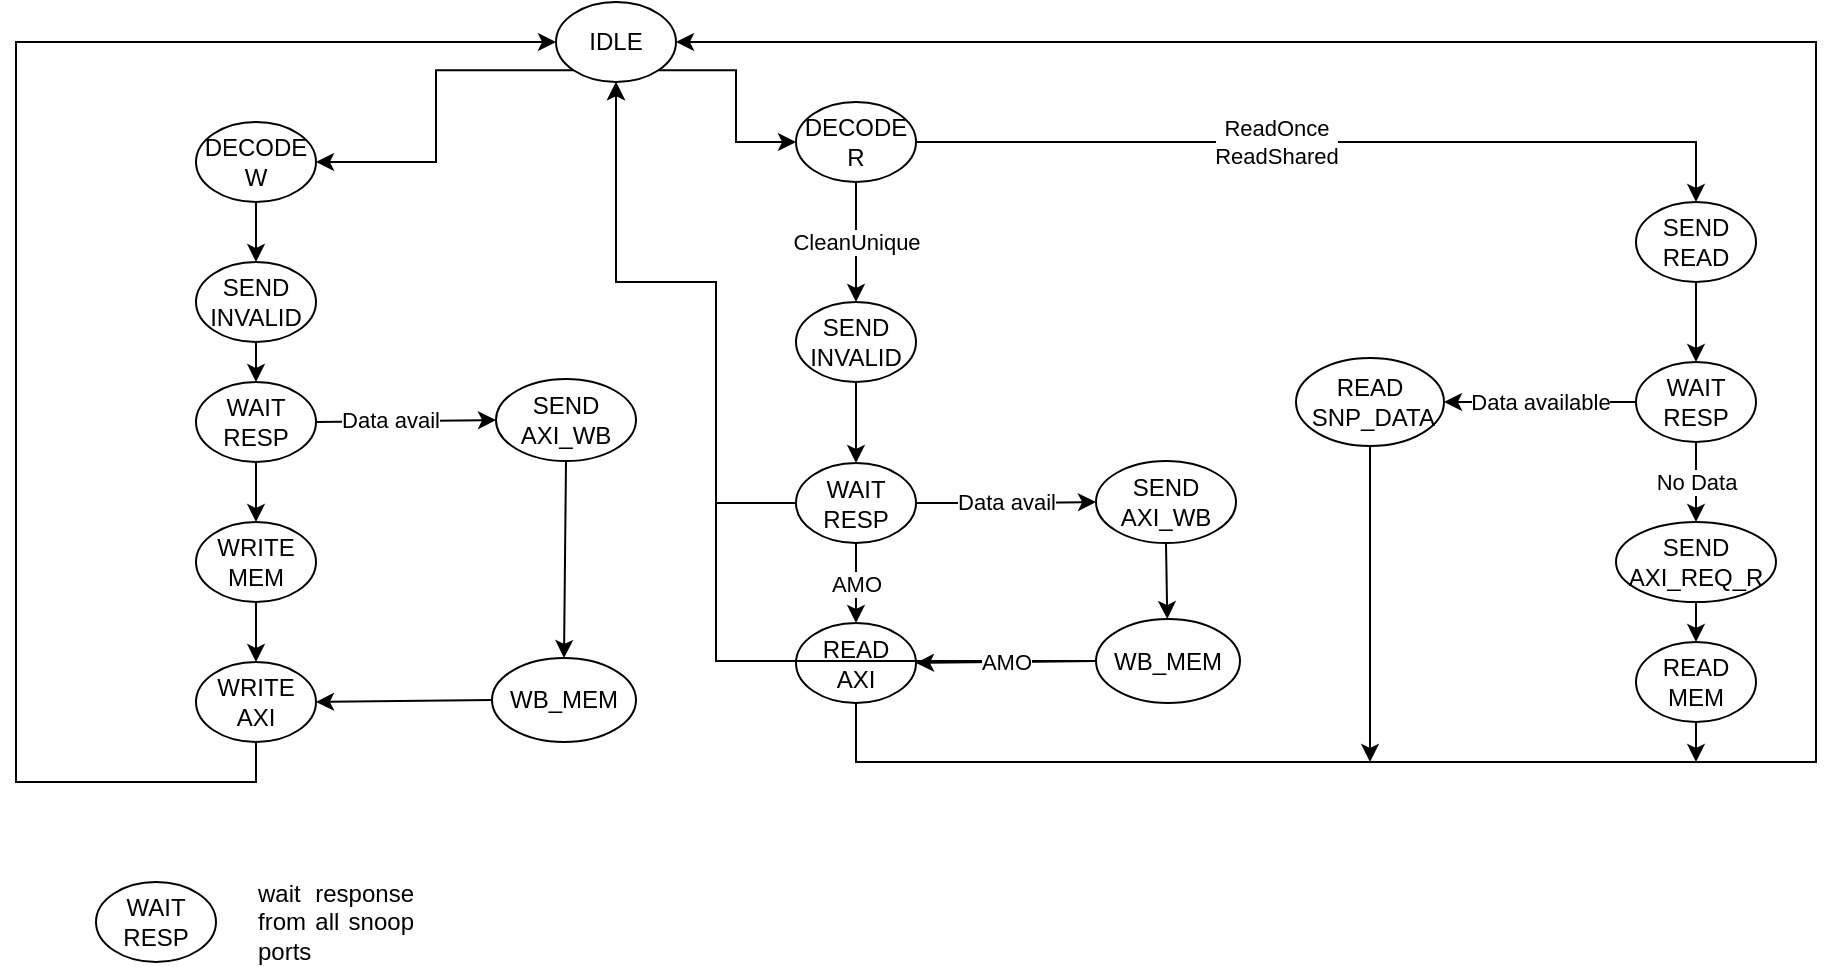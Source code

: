<mxfile version="17.4.2" type="device"><diagram id="_tCintjuX46o22fvt2_T" name="Page-1"><mxGraphModel dx="1102" dy="865" grid="1" gridSize="10" guides="1" tooltips="1" connect="1" arrows="1" fold="1" page="1" pageScale="1" pageWidth="850" pageHeight="1100" math="0" shadow="0"><root><mxCell id="0"/><mxCell id="1" parent="0"/><mxCell id="vy5wNW9MRH0gQojpZJHM-3" value="&lt;div&gt;ReadOnce&lt;/div&gt;&lt;div&gt;ReadShared&lt;br&gt;&lt;/div&gt;" style="edgeStyle=orthogonalEdgeStyle;rounded=0;orthogonalLoop=1;jettySize=auto;html=1;exitX=1;exitY=0.5;exitDx=0;exitDy=0;" parent="1" source="a5G3Ot1FWH0cRmLub1v7-2" target="vy5wNW9MRH0gQojpZJHM-2" edge="1"><mxGeometry x="-0.143" relative="1" as="geometry"><mxPoint as="offset"/><mxPoint x="610" y="150" as="sourcePoint"/></mxGeometry></mxCell><mxCell id="vy5wNW9MRH0gQojpZJHM-5" value="CleanUnique" style="edgeStyle=orthogonalEdgeStyle;rounded=0;orthogonalLoop=1;jettySize=auto;html=1;entryX=0.5;entryY=0;entryDx=0;entryDy=0;exitX=0.5;exitY=1;exitDx=0;exitDy=0;" parent="1" source="a5G3Ot1FWH0cRmLub1v7-2" target="vy5wNW9MRH0gQojpZJHM-4" edge="1"><mxGeometry relative="1" as="geometry"><mxPoint as="offset"/><mxPoint x="590" y="190" as="sourcePoint"/></mxGeometry></mxCell><mxCell id="a5G3Ot1FWH0cRmLub1v7-3" style="edgeStyle=orthogonalEdgeStyle;rounded=0;orthogonalLoop=1;jettySize=auto;html=1;exitX=1;exitY=1;exitDx=0;exitDy=0;entryX=0;entryY=0.5;entryDx=0;entryDy=0;" parent="1" source="vy5wNW9MRH0gQojpZJHM-1" target="a5G3Ot1FWH0cRmLub1v7-2" edge="1"><mxGeometry relative="1" as="geometry"/></mxCell><mxCell id="a5G3Ot1FWH0cRmLub1v7-5" style="edgeStyle=orthogonalEdgeStyle;rounded=0;orthogonalLoop=1;jettySize=auto;html=1;exitX=0;exitY=1;exitDx=0;exitDy=0;entryX=1;entryY=0.5;entryDx=0;entryDy=0;" parent="1" source="vy5wNW9MRH0gQojpZJHM-1" target="a5G3Ot1FWH0cRmLub1v7-1" edge="1"><mxGeometry relative="1" as="geometry"/></mxCell><mxCell id="vy5wNW9MRH0gQojpZJHM-1" value="IDLE" style="ellipse;whiteSpace=wrap;html=1;" parent="1" vertex="1"><mxGeometry x="350" y="80" width="60" height="40" as="geometry"/></mxCell><mxCell id="vy5wNW9MRH0gQojpZJHM-7" value="" style="edgeStyle=orthogonalEdgeStyle;rounded=0;orthogonalLoop=1;jettySize=auto;html=1;" parent="1" source="vy5wNW9MRH0gQojpZJHM-2" target="vy5wNW9MRH0gQojpZJHM-6" edge="1"><mxGeometry relative="1" as="geometry"/></mxCell><mxCell id="vy5wNW9MRH0gQojpZJHM-2" value="SEND&lt;br&gt;READ" style="ellipse;whiteSpace=wrap;html=1;" parent="1" vertex="1"><mxGeometry x="890" y="180" width="60" height="40" as="geometry"/></mxCell><mxCell id="vy5wNW9MRH0gQojpZJHM-9" value="" style="edgeStyle=orthogonalEdgeStyle;rounded=0;orthogonalLoop=1;jettySize=auto;html=1;" parent="1" source="vy5wNW9MRH0gQojpZJHM-4" target="vy5wNW9MRH0gQojpZJHM-8" edge="1"><mxGeometry relative="1" as="geometry"/></mxCell><mxCell id="vy5wNW9MRH0gQojpZJHM-4" value="SEND&lt;br&gt;INVALID" style="ellipse;whiteSpace=wrap;html=1;" parent="1" vertex="1"><mxGeometry x="470" y="230" width="60" height="40" as="geometry"/></mxCell><mxCell id="vy5wNW9MRH0gQojpZJHM-6" value="WAIT&lt;br&gt;RESP" style="ellipse;whiteSpace=wrap;html=1;" parent="1" vertex="1"><mxGeometry x="890" y="260" width="60" height="40" as="geometry"/></mxCell><mxCell id="vy5wNW9MRH0gQojpZJHM-17" value="AMO" style="edgeStyle=orthogonalEdgeStyle;rounded=0;orthogonalLoop=1;jettySize=auto;html=1;" parent="1" source="vy5wNW9MRH0gQojpZJHM-8" target="vy5wNW9MRH0gQojpZJHM-16" edge="1"><mxGeometry relative="1" as="geometry"/></mxCell><mxCell id="b3W9xv15M4Bop4FOSlnk-1" style="edgeStyle=orthogonalEdgeStyle;rounded=0;orthogonalLoop=1;jettySize=auto;html=1;exitX=0;exitY=0.5;exitDx=0;exitDy=0;entryX=0.5;entryY=1;entryDx=0;entryDy=0;" edge="1" parent="1" source="vy5wNW9MRH0gQojpZJHM-8" target="vy5wNW9MRH0gQojpZJHM-1"><mxGeometry relative="1" as="geometry"><Array as="points"><mxPoint x="430" y="331"/><mxPoint x="430" y="220"/><mxPoint x="380" y="220"/></Array></mxGeometry></mxCell><mxCell id="b3W9xv15M4Bop4FOSlnk-4" value="Data avail" style="edgeStyle=orthogonalEdgeStyle;rounded=0;orthogonalLoop=1;jettySize=auto;html=1;exitX=1;exitY=0.5;exitDx=0;exitDy=0;entryX=0;entryY=0.5;entryDx=0;entryDy=0;" edge="1" parent="1" source="vy5wNW9MRH0gQojpZJHM-8" target="pdWzO65_g5cIllS0FqJx-2"><mxGeometry relative="1" as="geometry"/></mxCell><mxCell id="vy5wNW9MRH0gQojpZJHM-8" value="WAIT&lt;br&gt;RESP" style="ellipse;whiteSpace=wrap;html=1;" parent="1" vertex="1"><mxGeometry x="470" y="310.5" width="60" height="40" as="geometry"/></mxCell><mxCell id="vy5wNW9MRH0gQojpZJHM-11" value="SEND&lt;br&gt;AXI_REQ_R" style="ellipse;whiteSpace=wrap;html=1;" parent="1" vertex="1"><mxGeometry x="880" y="340" width="80" height="40" as="geometry"/></mxCell><mxCell id="a5G3Ot1FWH0cRmLub1v7-4" style="edgeStyle=orthogonalEdgeStyle;rounded=0;orthogonalLoop=1;jettySize=auto;html=1;entryX=1;entryY=0.5;entryDx=0;entryDy=0;exitX=0.5;exitY=1;exitDx=0;exitDy=0;" parent="1" source="vy5wNW9MRH0gQojpZJHM-16" target="vy5wNW9MRH0gQojpZJHM-1" edge="1"><mxGeometry relative="1" as="geometry"><Array as="points"><mxPoint x="500" y="460"/><mxPoint x="980" y="460"/><mxPoint x="980" y="100"/></Array></mxGeometry></mxCell><mxCell id="V64x0-ywSRCDt0kX7ga9-1" value="&lt;div align=&quot;justify&quot;&gt;wait response from all snoop ports&lt;br&gt;&lt;/div&gt;" style="text;html=1;strokeColor=none;fillColor=none;align=center;verticalAlign=middle;whiteSpace=wrap;rounded=0;" parent="1" vertex="1"><mxGeometry x="200" y="520" width="80" height="40" as="geometry"/></mxCell><mxCell id="vy5wNW9MRH0gQojpZJHM-16" value="READ&lt;br&gt;AXI" style="ellipse;whiteSpace=wrap;html=1;" parent="1" vertex="1"><mxGeometry x="470" y="390.5" width="60" height="40" as="geometry"/></mxCell><mxCell id="a5G3Ot1FWH0cRmLub1v7-8" value="" style="edgeStyle=orthogonalEdgeStyle;rounded=0;orthogonalLoop=1;jettySize=auto;html=1;exitX=0.5;exitY=1;exitDx=0;exitDy=0;entryX=0.5;entryY=0;entryDx=0;entryDy=0;" parent="1" source="a5G3Ot1FWH0cRmLub1v7-1" target="a5G3Ot1FWH0cRmLub1v7-6" edge="1"><mxGeometry relative="1" as="geometry"/></mxCell><mxCell id="a5G3Ot1FWH0cRmLub1v7-1" value="DECODE&lt;br&gt;W" style="ellipse;whiteSpace=wrap;html=1;" parent="1" vertex="1"><mxGeometry x="170" y="140" width="60" height="40" as="geometry"/></mxCell><mxCell id="a5G3Ot1FWH0cRmLub1v7-2" value="DECODE&lt;br&gt;R" style="ellipse;whiteSpace=wrap;html=1;" parent="1" vertex="1"><mxGeometry x="470" y="130" width="60" height="40" as="geometry"/></mxCell><mxCell id="a5G3Ot1FWH0cRmLub1v7-10" style="edgeStyle=orthogonalEdgeStyle;rounded=0;orthogonalLoop=1;jettySize=auto;html=1;exitX=0.5;exitY=1;exitDx=0;exitDy=0;entryX=0.5;entryY=0;entryDx=0;entryDy=0;" parent="1" source="a5G3Ot1FWH0cRmLub1v7-6" target="a5G3Ot1FWH0cRmLub1v7-7" edge="1"><mxGeometry relative="1" as="geometry"/></mxCell><mxCell id="a5G3Ot1FWH0cRmLub1v7-6" value="SEND&lt;br&gt;INVALID" style="ellipse;whiteSpace=wrap;html=1;" parent="1" vertex="1"><mxGeometry x="170" y="210" width="60" height="40" as="geometry"/></mxCell><mxCell id="a5G3Ot1FWH0cRmLub1v7-13" style="edgeStyle=orthogonalEdgeStyle;rounded=0;orthogonalLoop=1;jettySize=auto;html=1;exitX=0.5;exitY=1;exitDx=0;exitDy=0;" parent="1" source="a5G3Ot1FWH0cRmLub1v7-7" target="a5G3Ot1FWH0cRmLub1v7-12" edge="1"><mxGeometry relative="1" as="geometry"/></mxCell><mxCell id="a5G3Ot1FWH0cRmLub1v7-7" value="WAIT&lt;br&gt;RESP" style="ellipse;whiteSpace=wrap;html=1;" parent="1" vertex="1"><mxGeometry x="170" y="270" width="60" height="40" as="geometry"/></mxCell><mxCell id="a5G3Ot1FWH0cRmLub1v7-15" style="edgeStyle=orthogonalEdgeStyle;rounded=0;orthogonalLoop=1;jettySize=auto;html=1;exitX=0.5;exitY=1;exitDx=0;exitDy=0;entryX=0;entryY=0.5;entryDx=0;entryDy=0;" parent="1" source="a5G3Ot1FWH0cRmLub1v7-11" target="vy5wNW9MRH0gQojpZJHM-1" edge="1"><mxGeometry relative="1" as="geometry"><Array as="points"><mxPoint x="200" y="470"/><mxPoint x="80" y="470"/><mxPoint x="80" y="100"/></Array></mxGeometry></mxCell><mxCell id="a5G3Ot1FWH0cRmLub1v7-11" value="WRITE&lt;br&gt;AXI" style="ellipse;whiteSpace=wrap;html=1;" parent="1" vertex="1"><mxGeometry x="170" y="410" width="60" height="40" as="geometry"/></mxCell><mxCell id="a5G3Ot1FWH0cRmLub1v7-14" style="edgeStyle=orthogonalEdgeStyle;rounded=0;orthogonalLoop=1;jettySize=auto;html=1;exitX=0.5;exitY=1;exitDx=0;exitDy=0;entryX=0.5;entryY=0;entryDx=0;entryDy=0;" parent="1" source="a5G3Ot1FWH0cRmLub1v7-12" target="a5G3Ot1FWH0cRmLub1v7-11" edge="1"><mxGeometry relative="1" as="geometry"/></mxCell><mxCell id="a5G3Ot1FWH0cRmLub1v7-12" value="WRITE&lt;br&gt;MEM" style="ellipse;whiteSpace=wrap;html=1;" parent="1" vertex="1"><mxGeometry x="170" y="340" width="60" height="40" as="geometry"/></mxCell><mxCell id="a5G3Ot1FWH0cRmLub1v7-16" value="WAIT&lt;br&gt;RESP" style="ellipse;whiteSpace=wrap;html=1;" parent="1" vertex="1"><mxGeometry x="120" y="520" width="60" height="40" as="geometry"/></mxCell><mxCell id="pdWzO65_g5cIllS0FqJx-2" value="SEND&lt;br&gt;AXI_WB" style="ellipse;whiteSpace=wrap;html=1;" parent="1" vertex="1"><mxGeometry x="620" y="309.5" width="70" height="41" as="geometry"/></mxCell><mxCell id="b3W9xv15M4Bop4FOSlnk-2" style="edgeStyle=orthogonalEdgeStyle;rounded=0;orthogonalLoop=1;jettySize=auto;html=1;exitX=0;exitY=0.5;exitDx=0;exitDy=0;entryX=0.5;entryY=1;entryDx=0;entryDy=0;" edge="1" parent="1" source="pdWzO65_g5cIllS0FqJx-5" target="vy5wNW9MRH0gQojpZJHM-1"><mxGeometry relative="1" as="geometry"><Array as="points"><mxPoint x="430" y="410"/><mxPoint x="430" y="220"/><mxPoint x="380" y="220"/></Array></mxGeometry></mxCell><mxCell id="pdWzO65_g5cIllS0FqJx-5" value="WB_MEM" style="ellipse;whiteSpace=wrap;html=1;" parent="1" vertex="1"><mxGeometry x="620" y="388.5" width="72" height="42" as="geometry"/></mxCell><mxCell id="pdWzO65_g5cIllS0FqJx-6" value="" style="endArrow=classic;html=1;rounded=0;exitX=0.5;exitY=1;exitDx=0;exitDy=0;" parent="1" source="pdWzO65_g5cIllS0FqJx-2" target="pdWzO65_g5cIllS0FqJx-5" edge="1"><mxGeometry width="50" height="50" relative="1" as="geometry"><mxPoint x="630" y="310.5" as="sourcePoint"/><mxPoint x="680" y="260.5" as="targetPoint"/></mxGeometry></mxCell><mxCell id="pdWzO65_g5cIllS0FqJx-7" value="AMO" style="endArrow=classic;html=1;rounded=0;exitX=0;exitY=0.5;exitDx=0;exitDy=0;entryX=1;entryY=0.5;entryDx=0;entryDy=0;" parent="1" source="pdWzO65_g5cIllS0FqJx-5" target="vy5wNW9MRH0gQojpZJHM-16" edge="1"><mxGeometry width="50" height="50" relative="1" as="geometry"><mxPoint x="630" y="310.5" as="sourcePoint"/><mxPoint x="680" y="260.5" as="targetPoint"/></mxGeometry></mxCell><mxCell id="pdWzO65_g5cIllS0FqJx-9" value="SEND&lt;br&gt;AXI_WB" style="ellipse;whiteSpace=wrap;html=1;" parent="1" vertex="1"><mxGeometry x="320" y="268.5" width="70" height="41" as="geometry"/></mxCell><mxCell id="pdWzO65_g5cIllS0FqJx-11" value="" style="endArrow=classic;html=1;rounded=0;exitX=1;exitY=0.5;exitDx=0;exitDy=0;entryX=0;entryY=0.5;entryDx=0;entryDy=0;" parent="1" source="a5G3Ot1FWH0cRmLub1v7-7" target="pdWzO65_g5cIllS0FqJx-9" edge="1"><mxGeometry width="50" height="50" relative="1" as="geometry"><mxPoint x="490" y="320" as="sourcePoint"/><mxPoint x="540" y="270" as="targetPoint"/></mxGeometry></mxCell><mxCell id="pdWzO65_g5cIllS0FqJx-12" value="Data avail" style="edgeLabel;html=1;align=center;verticalAlign=middle;resizable=0;points=[];" parent="1" connectable="0" vertex="1"><mxGeometry x="270.004" y="288.996" as="geometry"><mxPoint x="-3" as="offset"/></mxGeometry></mxCell><mxCell id="pdWzO65_g5cIllS0FqJx-13" value="WB_MEM" style="ellipse;whiteSpace=wrap;html=1;" parent="1" vertex="1"><mxGeometry x="318" y="408" width="72" height="42" as="geometry"/></mxCell><mxCell id="pdWzO65_g5cIllS0FqJx-14" value="" style="endArrow=classic;html=1;rounded=0;exitX=0.5;exitY=1;exitDx=0;exitDy=0;entryX=0.5;entryY=0;entryDx=0;entryDy=0;" parent="1" source="pdWzO65_g5cIllS0FqJx-9" target="pdWzO65_g5cIllS0FqJx-13" edge="1"><mxGeometry width="50" height="50" relative="1" as="geometry"><mxPoint x="490" y="320" as="sourcePoint"/><mxPoint x="540" y="270" as="targetPoint"/></mxGeometry></mxCell><mxCell id="pdWzO65_g5cIllS0FqJx-15" value="" style="endArrow=classic;html=1;rounded=0;exitX=0;exitY=0.5;exitDx=0;exitDy=0;entryX=1;entryY=0.5;entryDx=0;entryDy=0;" parent="1" source="pdWzO65_g5cIllS0FqJx-13" target="a5G3Ot1FWH0cRmLub1v7-11" edge="1"><mxGeometry width="50" height="50" relative="1" as="geometry"><mxPoint x="490" y="320" as="sourcePoint"/><mxPoint x="240" y="430" as="targetPoint"/></mxGeometry></mxCell><mxCell id="BphuAtou-rwmnH9s50Dq-1" value="" style="endArrow=classic;html=1;rounded=0;exitX=0.5;exitY=1;exitDx=0;exitDy=0;" parent="1" source="BphuAtou-rwmnH9s50Dq-9" edge="1"><mxGeometry width="50" height="50" relative="1" as="geometry"><mxPoint x="920" y="430" as="sourcePoint"/><mxPoint x="920" y="460" as="targetPoint"/></mxGeometry></mxCell><mxCell id="BphuAtou-rwmnH9s50Dq-2" value="READ&lt;br&gt;&amp;nbsp;SNP_DATA" style="ellipse;whiteSpace=wrap;html=1;" parent="1" vertex="1"><mxGeometry x="720" y="258" width="74" height="44" as="geometry"/></mxCell><mxCell id="BphuAtou-rwmnH9s50Dq-3" value="Data available" style="endArrow=classic;html=1;rounded=0;exitX=0;exitY=0.5;exitDx=0;exitDy=0;entryX=1;entryY=0.5;entryDx=0;entryDy=0;" parent="1" source="vy5wNW9MRH0gQojpZJHM-6" target="BphuAtou-rwmnH9s50Dq-2" edge="1"><mxGeometry width="50" height="50" relative="1" as="geometry"><mxPoint x="550" y="290" as="sourcePoint"/><mxPoint x="840" y="280" as="targetPoint"/></mxGeometry></mxCell><mxCell id="BphuAtou-rwmnH9s50Dq-5" value="" style="endArrow=classic;html=1;rounded=0;exitX=0.5;exitY=1;exitDx=0;exitDy=0;" parent="1" source="BphuAtou-rwmnH9s50Dq-2" edge="1"><mxGeometry width="50" height="50" relative="1" as="geometry"><mxPoint x="550" y="290" as="sourcePoint"/><mxPoint x="757" y="460" as="targetPoint"/></mxGeometry></mxCell><mxCell id="BphuAtou-rwmnH9s50Dq-7" value="No Data" style="endArrow=classic;html=1;rounded=0;exitX=0.5;exitY=1;exitDx=0;exitDy=0;entryX=0.5;entryY=0;entryDx=0;entryDy=0;" parent="1" source="vy5wNW9MRH0gQojpZJHM-6" target="vy5wNW9MRH0gQojpZJHM-11" edge="1"><mxGeometry width="50" height="50" relative="1" as="geometry"><mxPoint x="970" y="290" as="sourcePoint"/><mxPoint x="1020" y="240" as="targetPoint"/></mxGeometry></mxCell><mxCell id="BphuAtou-rwmnH9s50Dq-9" value="READ&lt;br&gt;MEM" style="ellipse;whiteSpace=wrap;html=1;" parent="1" vertex="1"><mxGeometry x="890" y="400" width="60" height="40" as="geometry"/></mxCell><mxCell id="BphuAtou-rwmnH9s50Dq-10" value="" style="endArrow=classic;html=1;rounded=0;exitX=0.5;exitY=1;exitDx=0;exitDy=0;entryX=0.5;entryY=0;entryDx=0;entryDy=0;" parent="1" source="vy5wNW9MRH0gQojpZJHM-11" target="BphuAtou-rwmnH9s50Dq-9" edge="1"><mxGeometry width="50" height="50" relative="1" as="geometry"><mxPoint x="970" y="290" as="sourcePoint"/><mxPoint x="1020" y="240" as="targetPoint"/></mxGeometry></mxCell></root></mxGraphModel></diagram></mxfile>